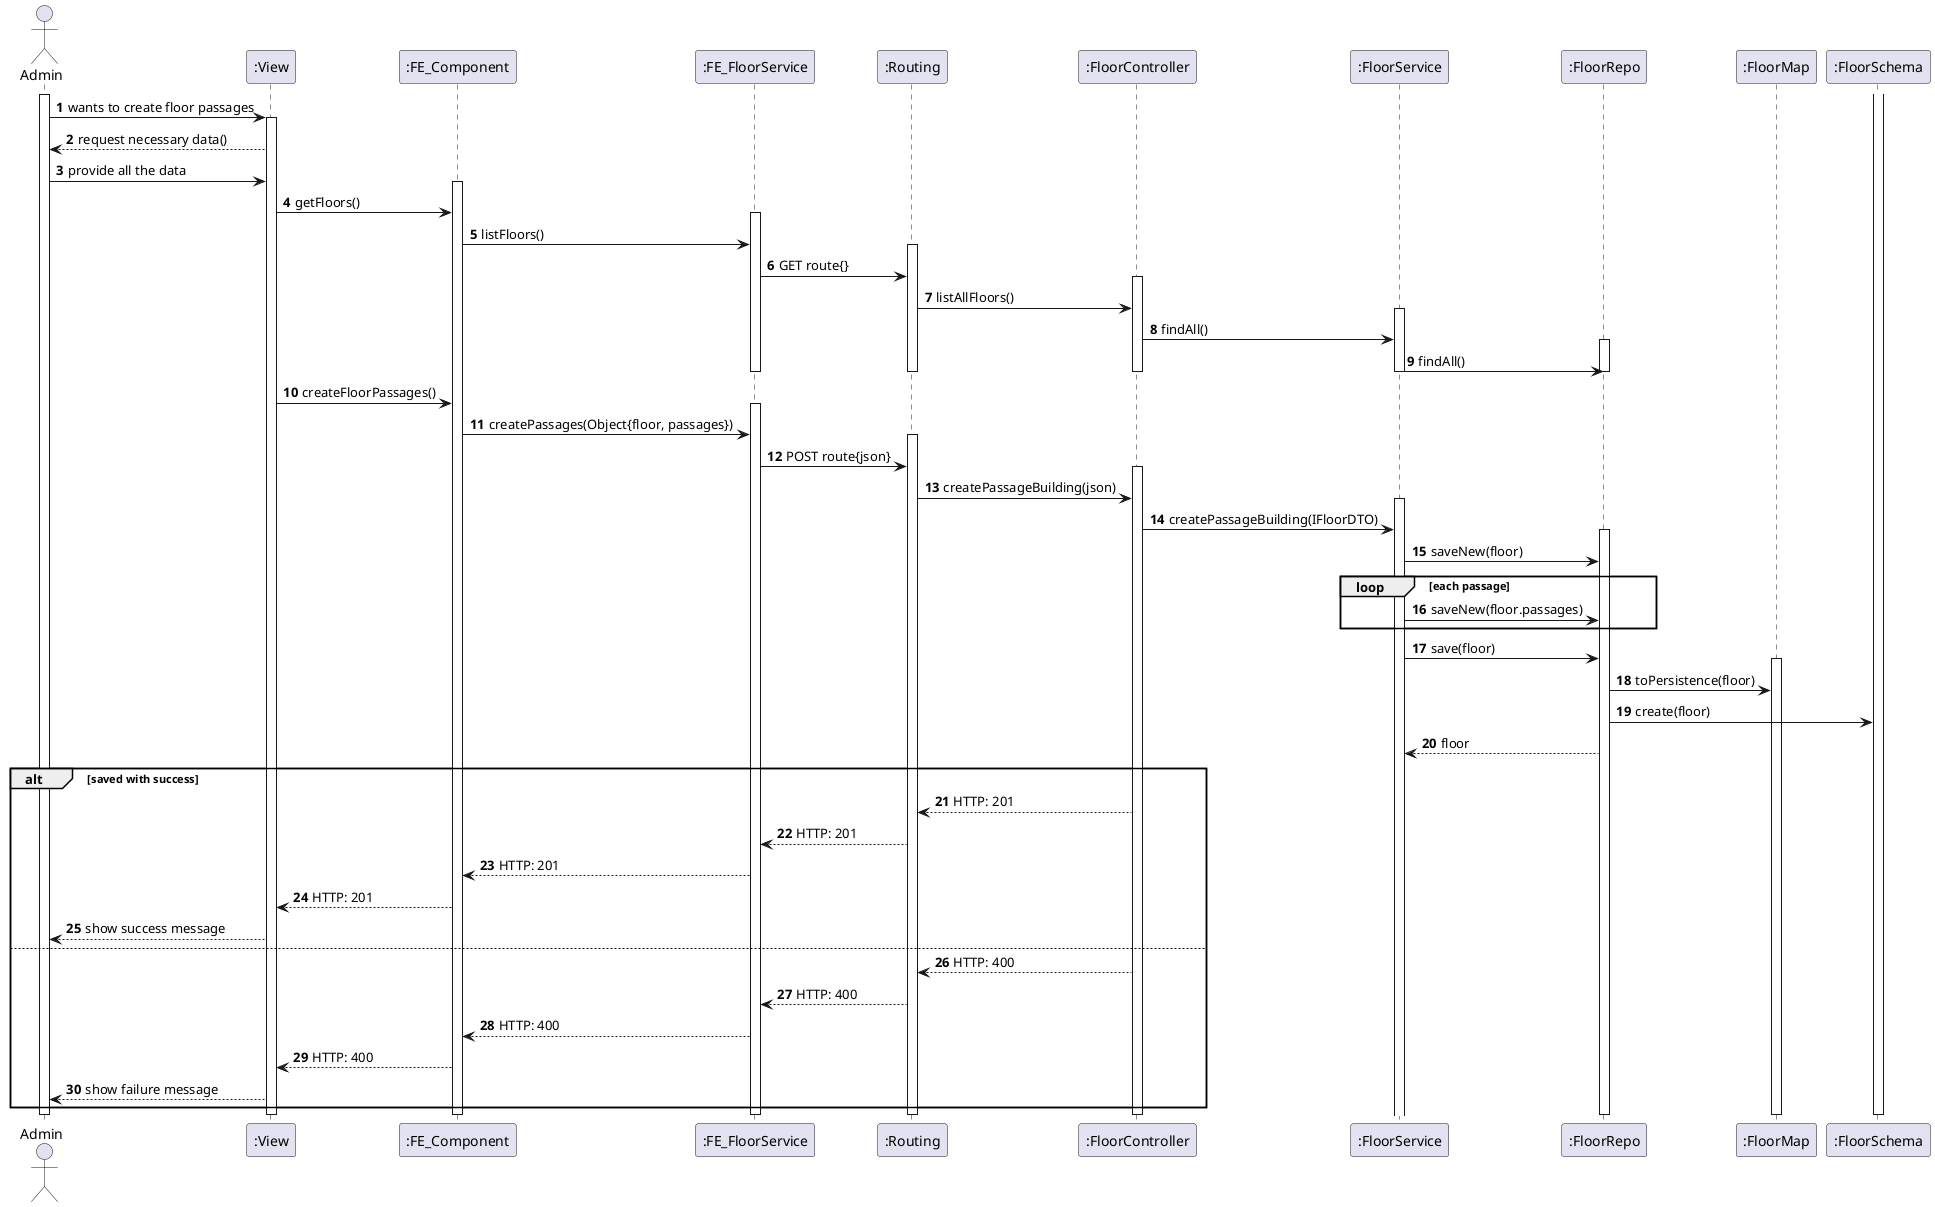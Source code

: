 @startuml
autonumber
'hide footbox
actor "Admin" as admin

participant ":View" as sys
participant ":FE_Component" as comp
participant ":FE_FloorService" as FEsrvc
participant ":Routing" as route
participant ":FloorController" as ctrl
participant ":FloorService" as srvc
participant ":FloorRepo" as repo
participant ":FloorMap" as rtMap
participant ":FloorSchema" as rtSchema

activate admin

admin -> sys: wants to create floor passages
activate sys
sys --> admin: request necessary data()
admin -> sys : provide all the data
activate comp

sys -> comp : getFloors()
activate FEsrvc
comp -> FEsrvc : listFloors()
activate route
FEsrvc -> route: GET route{}
activate ctrl
route -> ctrl: listAllFloors()
activate srvc
ctrl -> srvc: findAll()
activate repo
srvc -> repo: findAll()
deactivate FEsrvc
deactivate route
deactivate ctrl
deactivate srvc
deactivate repo

sys -> comp : createFloorPassages()
activate FEsrvc
comp -> FEsrvc : createPassages(Object{floor, passages})
activate route
FEsrvc -> route: POST route{json}
activate ctrl
route -> ctrl: createPassageBuilding(json)
activate srvc
ctrl -> srvc: createPassageBuilding(IFloorDTO)
activate repo
srvc -> repo: saveNew(floor)
loop each passage
    srvc -> repo: saveNew(floor.passages)
end
activate rtSchema
srvc -> repo: save(floor)
activate rtMap
repo -> rtMap: toPersistence(floor)
repo -> rtSchema: create(floor)
repo --> srvc: floor

alt saved with success
    ctrl --> route : HTTP: 201
    route --> FEsrvc: HTTP: 201
    FEsrvc --> comp: HTTP: 201
    comp --> sys: HTTP: 201
    sys --> admin: show success message
else
    ctrl --> route : HTTP: 400
    route --> FEsrvc: HTTP: 400
    FEsrvc --> comp: HTTP: 400
    comp --> sys: HTTP: 400
    sys --> admin: show failure message
end

deactivate rtSchema
deactivate rtMap
deactivate repo
deactivate ctrl
deactivate route
deactivate FEsrvc
deactivate comp
deactivate sys
deactivate admin
@enduml
